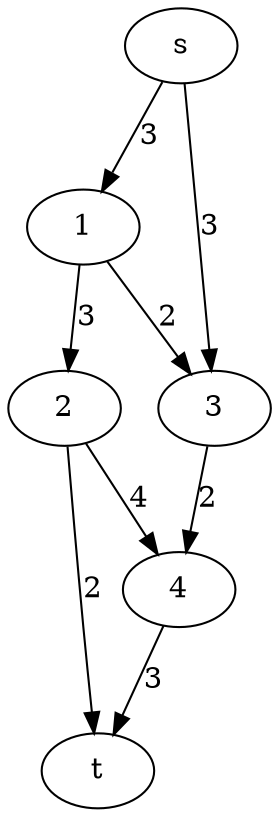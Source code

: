 digraph flowNetwork {
    rankdir =" LR ";
    s -> 1 [ label ="3" , len =3];
    s -> 3 [ label ="3" , len =3];
    1 -> 2 [ label ="3" , len =3];
    1 -> 3 [ label ="2" , len =2];
    3 -> 4 [ label ="2" , len =2];
    2 -> 4 [ label ="4" , len =4];
    2 -> t [ label ="2" , len =2];
    4 -> t [ label ="3" , len =3];
}